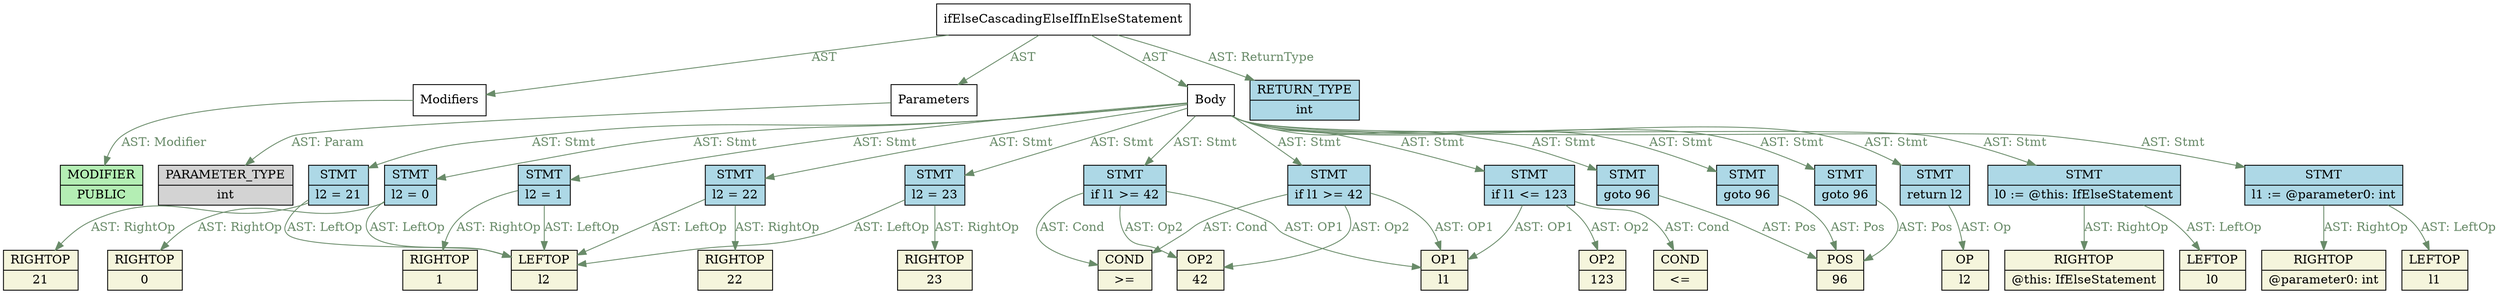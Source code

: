digraph AST {
	rankdir=TB;
	node [style=filled, shape=record];
	edge [style=filled]	"-770144259" [label=ifElseCascadingElseIfInElseStatement, fillcolor="white"];
	"866062017" [label=Modifiers, fillcolor="white"];
	"679255763" [label=Parameters, fillcolor="white"];
	"2034796059" [label=Body, fillcolor="white"];
	"-2059221936" [label="{<f0> MODIFIER | <f1> PUBLIC}", fillcolor="darkseagreen2"];
	"242610529" [label="{<f0> PARAMETER_TYPE | <f1> int}", fillcolor="lightgray"];
	"483707585" [label="{<f0> STMT | <f1> l0 := @this: IfElseStatement}", fillcolor="lightblue"];
	"279699695" [label="{<f0> LEFTOP | <f1> l0}", fillcolor="beige"];
	"443193635" [label="{<f0> RIGHTOP | <f1> @this: IfElseStatement}", fillcolor="beige"];
	"-1205673969" [label="{<f0> STMT | <f1> l1 := @parameter0: int}", fillcolor="lightblue"];
	"279699726" [label="{<f0> LEFTOP | <f1> l1}", fillcolor="beige"];
	"-581805002" [label="{<f0> RIGHTOP | <f1> @parameter0: int}", fillcolor="beige"];
	"1746449116" [label="{<f0> STMT | <f1> l2 = 0}", fillcolor="lightblue"];
	"279699757" [label="{<f0> LEFTOP | <f1> l2}", fillcolor="beige"];
	"989450056" [label="{<f0> RIGHTOP | <f1> 0}", fillcolor="beige"];
	"1972358152" [label="{<f0> STMT | <f1> if l1 &gt;= 42}", fillcolor="lightblue"];
	"1278360681" [label="{<f0> OP1 | <f1> l1}", fillcolor="beige"];
	"972044481" [label="{<f0> COND | <f1>  &gt;= }", fillcolor="beige"];
	"931727514" [label="{<f0> OP2 | <f1> 42}", fillcolor="beige"];
	"2076234690" [label="{<f0> STMT | <f1> l2 = 1}", fillcolor="lightblue"];
	"989450087" [label="{<f0> RIGHTOP | <f1> 1}", fillcolor="beige"];
	"1645384011" [label="{<f0> STMT | <f1> goto 96}", fillcolor="lightblue"];
	"1433724292" [label="{<f0> POS | <f1> 96}", fillcolor="beige"];
	"1440222489" [label="{<f0> STMT | <f1> if l1 &gt;= 42}", fillcolor="lightblue"];
	"-55525033" [label="{<f0> STMT | <f1> l2 = 21}", fillcolor="lightblue"];
	"989498137" [label="{<f0> RIGHTOP | <f1> 21}", fillcolor="beige"];
	"1631564660" [label="{<f0> STMT | <f1> goto 96}", fillcolor="lightblue"];
	"846999143" [label="{<f0> STMT | <f1> if l1 &lt;= 123}", fillcolor="lightblue"];
	"971984899" [label="{<f0> COND | <f1>  &lt;= }", fillcolor="beige"];
	"933185382" [label="{<f0> OP2 | <f1> 123}", fillcolor="beige"];
	"282981100" [label="{<f0> STMT | <f1> l2 = 22}", fillcolor="lightblue"];
	"989498168" [label="{<f0> RIGHTOP | <f1> 22}", fillcolor="beige"];
	"1922989316" [label="{<f0> STMT | <f1> goto 96}", fillcolor="lightblue"];
	"491029816" [label="{<f0> STMT | <f1> l2 = 23}", fillcolor="lightblue"];
	"989498199" [label="{<f0> RIGHTOP | <f1> 23}", fillcolor="beige"];
	"-400983110" [label="{<f0> STMT | <f1> return l2}", fillcolor="lightblue"];
	"2012851007" [label="{<f0> OP | <f1> l2}", fillcolor="beige"];
	"34353057" [label="{<f0> RETURN_TYPE | <f1> int}", fillcolor="lightblue"];
	"-770144259" -> "866062017"[label="AST", color="darkseagreen4", fontcolor="darkseagreen4"];
	"-770144259" -> "679255763"[label="AST", color="darkseagreen4", fontcolor="darkseagreen4"];
	"-770144259" -> "2034796059"[label="AST", color="darkseagreen4", fontcolor="darkseagreen4"];
	"866062017" -> "-2059221936"[label="AST: Modifier", color="darkseagreen4", fontcolor="darkseagreen4"];
	"679255763" -> "242610529"[label="AST: Param", color="darkseagreen4", fontcolor="darkseagreen4"];
	"2034796059" -> "483707585"[label="AST: Stmt", color="darkseagreen4", fontcolor="darkseagreen4"];
	"483707585" -> "279699695"[label="AST: LeftOp", color="darkseagreen4", fontcolor="darkseagreen4"];
	"483707585" -> "443193635"[label="AST: RightOp", color="darkseagreen4", fontcolor="darkseagreen4"];
	"2034796059" -> "-1205673969"[label="AST: Stmt", color="darkseagreen4", fontcolor="darkseagreen4"];
	"-1205673969" -> "279699726"[label="AST: LeftOp", color="darkseagreen4", fontcolor="darkseagreen4"];
	"-1205673969" -> "-581805002"[label="AST: RightOp", color="darkseagreen4", fontcolor="darkseagreen4"];
	"2034796059" -> "1746449116"[label="AST: Stmt", color="darkseagreen4", fontcolor="darkseagreen4"];
	"1746449116" -> "279699757"[label="AST: LeftOp", color="darkseagreen4", fontcolor="darkseagreen4"];
	"1746449116" -> "989450056"[label="AST: RightOp", color="darkseagreen4", fontcolor="darkseagreen4"];
	"2034796059" -> "1972358152"[label="AST: Stmt", color="darkseagreen4", fontcolor="darkseagreen4"];
	"1972358152" -> "1278360681"[label="AST: OP1", color="darkseagreen4", fontcolor="darkseagreen4"];
	"1972358152" -> "972044481"[label="AST: Cond", color="darkseagreen4", fontcolor="darkseagreen4"];
	"1972358152" -> "931727514"[label="AST: Op2", color="darkseagreen4", fontcolor="darkseagreen4"];
	"2034796059" -> "2076234690"[label="AST: Stmt", color="darkseagreen4", fontcolor="darkseagreen4"];
	"2076234690" -> "279699757"[label="AST: LeftOp", color="darkseagreen4", fontcolor="darkseagreen4"];
	"2076234690" -> "989450087"[label="AST: RightOp", color="darkseagreen4", fontcolor="darkseagreen4"];
	"2034796059" -> "1645384011"[label="AST: Stmt", color="darkseagreen4", fontcolor="darkseagreen4"];
	"1645384011" -> "1433724292"[label="AST: Pos", color="darkseagreen4", fontcolor="darkseagreen4"];
	"2034796059" -> "1440222489"[label="AST: Stmt", color="darkseagreen4", fontcolor="darkseagreen4"];
	"1440222489" -> "1278360681"[label="AST: OP1", color="darkseagreen4", fontcolor="darkseagreen4"];
	"1440222489" -> "972044481"[label="AST: Cond", color="darkseagreen4", fontcolor="darkseagreen4"];
	"1440222489" -> "931727514"[label="AST: Op2", color="darkseagreen4", fontcolor="darkseagreen4"];
	"2034796059" -> "-55525033"[label="AST: Stmt", color="darkseagreen4", fontcolor="darkseagreen4"];
	"-55525033" -> "279699757"[label="AST: LeftOp", color="darkseagreen4", fontcolor="darkseagreen4"];
	"-55525033" -> "989498137"[label="AST: RightOp", color="darkseagreen4", fontcolor="darkseagreen4"];
	"2034796059" -> "1631564660"[label="AST: Stmt", color="darkseagreen4", fontcolor="darkseagreen4"];
	"1631564660" -> "1433724292"[label="AST: Pos", color="darkseagreen4", fontcolor="darkseagreen4"];
	"2034796059" -> "846999143"[label="AST: Stmt", color="darkseagreen4", fontcolor="darkseagreen4"];
	"846999143" -> "1278360681"[label="AST: OP1", color="darkseagreen4", fontcolor="darkseagreen4"];
	"846999143" -> "971984899"[label="AST: Cond", color="darkseagreen4", fontcolor="darkseagreen4"];
	"846999143" -> "933185382"[label="AST: Op2", color="darkseagreen4", fontcolor="darkseagreen4"];
	"2034796059" -> "282981100"[label="AST: Stmt", color="darkseagreen4", fontcolor="darkseagreen4"];
	"282981100" -> "279699757"[label="AST: LeftOp", color="darkseagreen4", fontcolor="darkseagreen4"];
	"282981100" -> "989498168"[label="AST: RightOp", color="darkseagreen4", fontcolor="darkseagreen4"];
	"2034796059" -> "1922989316"[label="AST: Stmt", color="darkseagreen4", fontcolor="darkseagreen4"];
	"1922989316" -> "1433724292"[label="AST: Pos", color="darkseagreen4", fontcolor="darkseagreen4"];
	"2034796059" -> "491029816"[label="AST: Stmt", color="darkseagreen4", fontcolor="darkseagreen4"];
	"491029816" -> "279699757"[label="AST: LeftOp", color="darkseagreen4", fontcolor="darkseagreen4"];
	"491029816" -> "989498199"[label="AST: RightOp", color="darkseagreen4", fontcolor="darkseagreen4"];
	"2034796059" -> "-400983110"[label="AST: Stmt", color="darkseagreen4", fontcolor="darkseagreen4"];
	"-400983110" -> "2012851007"[label="AST: Op", color="darkseagreen4", fontcolor="darkseagreen4"];
	"-770144259" -> "34353057"[label="AST: ReturnType", color="darkseagreen4", fontcolor="darkseagreen4"];
}
